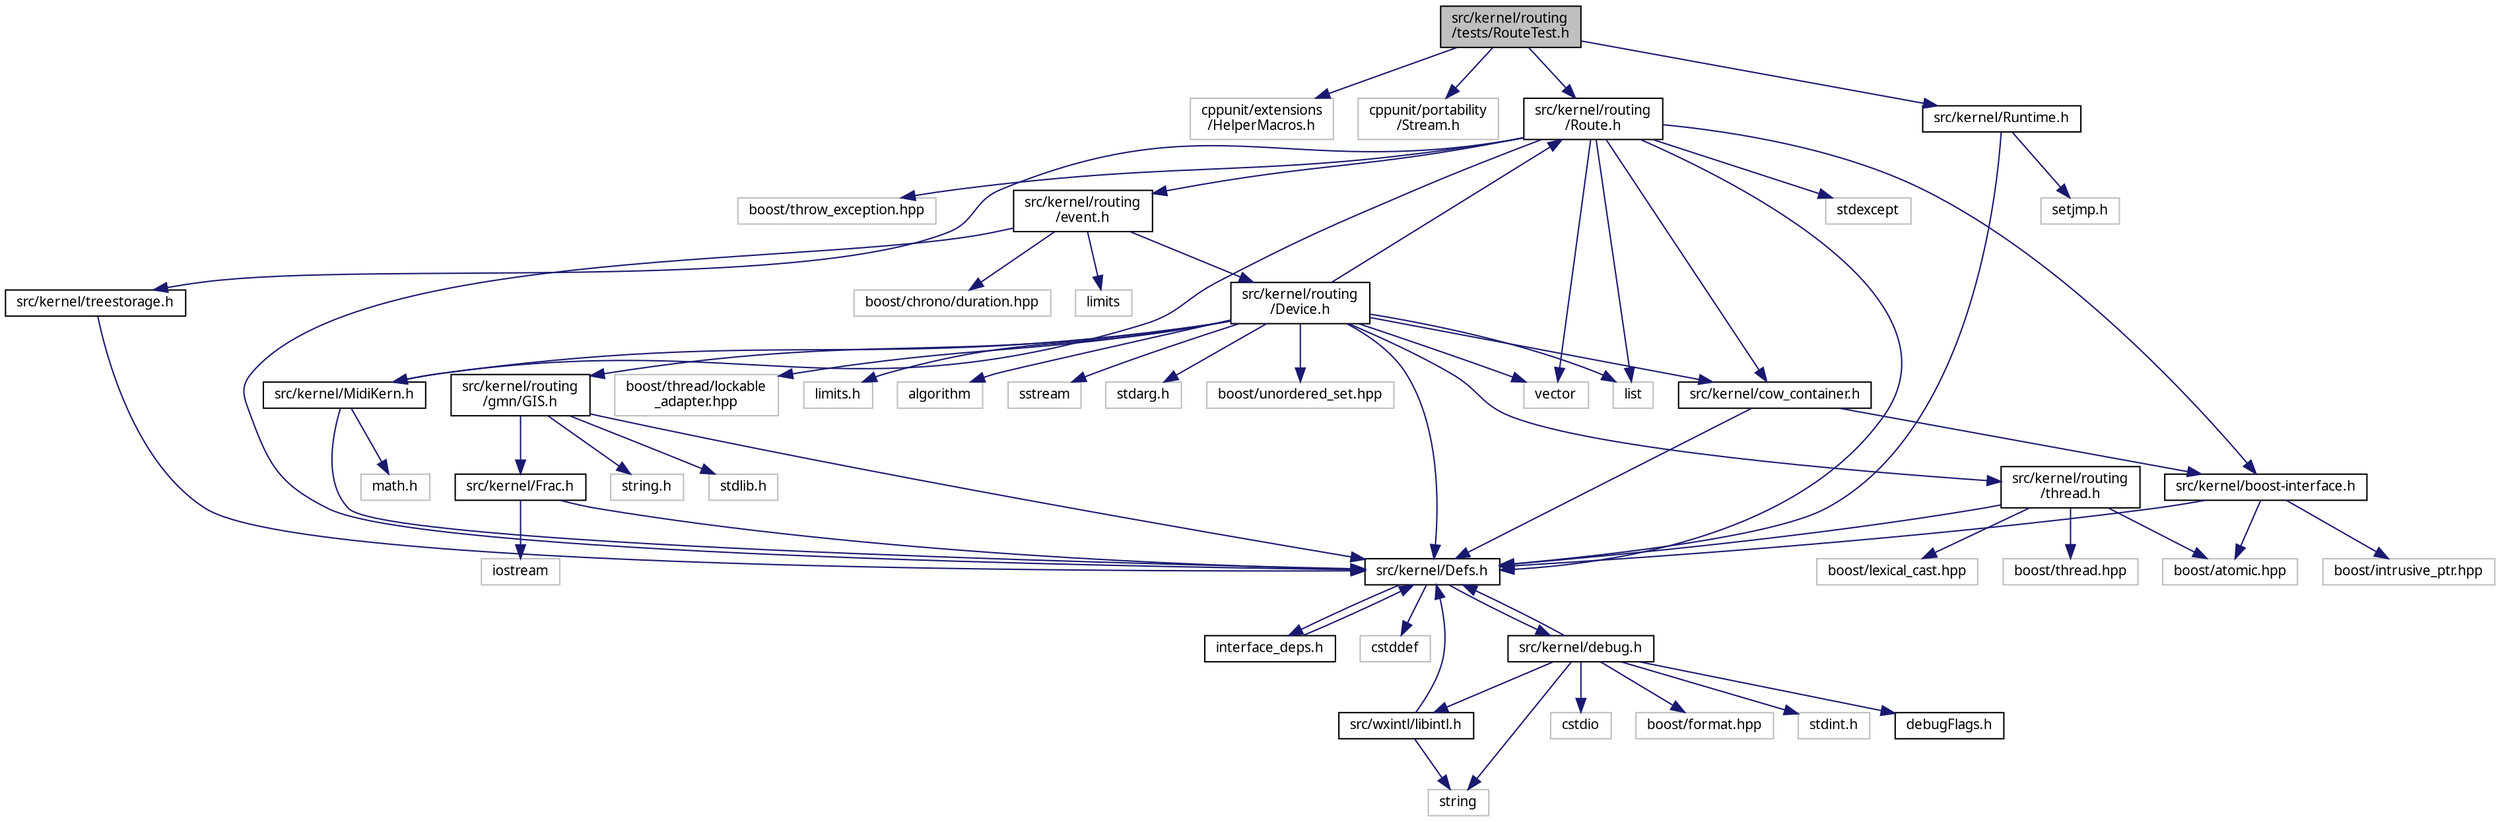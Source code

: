digraph "src/kernel/routing/tests/RouteTest.h"
{
  edge [fontname="Sans",fontsize="10",labelfontname="Sans",labelfontsize="10"];
  node [fontname="Sans",fontsize="10",shape=record];
  Node0 [label="src/kernel/routing\l/tests/RouteTest.h",height=0.2,width=0.4,color="black", fillcolor="grey75", style="filled", fontcolor="black"];
  Node0 -> Node1 [color="midnightblue",fontsize="10",style="solid",fontname="Sans"];
  Node1 [label="cppunit/extensions\l/HelperMacros.h",height=0.2,width=0.4,color="grey75", fillcolor="white", style="filled"];
  Node0 -> Node2 [color="midnightblue",fontsize="10",style="solid",fontname="Sans"];
  Node2 [label="cppunit/portability\l/Stream.h",height=0.2,width=0.4,color="grey75", fillcolor="white", style="filled"];
  Node0 -> Node3 [color="midnightblue",fontsize="10",style="solid",fontname="Sans"];
  Node3 [label="src/kernel/routing\l/Route.h",height=0.2,width=0.4,color="black", fillcolor="white", style="filled",URL="$d1/d65/Route_8h.html",tooltip="Routing. "];
  Node3 -> Node4 [color="midnightblue",fontsize="10",style="solid",fontname="Sans"];
  Node4 [label="src/kernel/Defs.h",height=0.2,width=0.4,color="black", fillcolor="white", style="filled",URL="$d1/d73/Defs_8h.html",tooltip="Common definitions. "];
  Node4 -> Node5 [color="midnightblue",fontsize="10",style="solid",fontname="Sans"];
  Node5 [label="interface_deps.h",height=0.2,width=0.4,color="black", fillcolor="white", style="filled",URL="$de/ddd/interface__deps_8h.html"];
  Node5 -> Node4 [color="midnightblue",fontsize="10",style="solid",fontname="Sans"];
  Node4 -> Node6 [color="midnightblue",fontsize="10",style="solid",fontname="Sans"];
  Node6 [label="cstddef",height=0.2,width=0.4,color="grey75", fillcolor="white", style="filled"];
  Node4 -> Node7 [color="midnightblue",fontsize="10",style="solid",fontname="Sans"];
  Node7 [label="src/kernel/debug.h",height=0.2,width=0.4,color="black", fillcolor="white", style="filled",URL="$db/d16/debug_8h.html"];
  Node7 -> Node4 [color="midnightblue",fontsize="10",style="solid",fontname="Sans"];
  Node7 -> Node8 [color="midnightblue",fontsize="10",style="solid",fontname="Sans"];
  Node8 [label="src/wxintl/libintl.h",height=0.2,width=0.4,color="black", fillcolor="white", style="filled",URL="$d4/d64/libintl_8h.html"];
  Node8 -> Node4 [color="midnightblue",fontsize="10",style="solid",fontname="Sans"];
  Node8 -> Node9 [color="midnightblue",fontsize="10",style="solid",fontname="Sans"];
  Node9 [label="string",height=0.2,width=0.4,color="grey75", fillcolor="white", style="filled"];
  Node7 -> Node9 [color="midnightblue",fontsize="10",style="solid",fontname="Sans"];
  Node7 -> Node10 [color="midnightblue",fontsize="10",style="solid",fontname="Sans"];
  Node10 [label="cstdio",height=0.2,width=0.4,color="grey75", fillcolor="white", style="filled"];
  Node7 -> Node11 [color="midnightblue",fontsize="10",style="solid",fontname="Sans"];
  Node11 [label="boost/format.hpp",height=0.2,width=0.4,color="grey75", fillcolor="white", style="filled"];
  Node7 -> Node12 [color="midnightblue",fontsize="10",style="solid",fontname="Sans"];
  Node12 [label="stdint.h",height=0.2,width=0.4,color="grey75", fillcolor="white", style="filled"];
  Node7 -> Node13 [color="midnightblue",fontsize="10",style="solid",fontname="Sans"];
  Node13 [label="debugFlags.h",height=0.2,width=0.4,color="black", fillcolor="white", style="filled",URL="$d4/dab/debugFlags_8h.html",tooltip="Debug flags for mutabor debug mode. "];
  Node3 -> Node14 [color="midnightblue",fontsize="10",style="solid",fontname="Sans"];
  Node14 [label="src/kernel/cow_container.h",height=0.2,width=0.4,color="black", fillcolor="white", style="filled",URL="$da/d28/cow__container_8h.html",tooltip="Copy on write container. "];
  Node14 -> Node4 [color="midnightblue",fontsize="10",style="solid",fontname="Sans"];
  Node14 -> Node15 [color="midnightblue",fontsize="10",style="solid",fontname="Sans"];
  Node15 [label="src/kernel/boost-interface.h",height=0.2,width=0.4,color="black", fillcolor="white", style="filled",URL="$d1/da4/boost-interface_8h.html",tooltip="Interface to the boost library. "];
  Node15 -> Node4 [color="midnightblue",fontsize="10",style="solid",fontname="Sans"];
  Node15 -> Node16 [color="midnightblue",fontsize="10",style="solid",fontname="Sans"];
  Node16 [label="boost/atomic.hpp",height=0.2,width=0.4,color="grey75", fillcolor="white", style="filled"];
  Node15 -> Node17 [color="midnightblue",fontsize="10",style="solid",fontname="Sans"];
  Node17 [label="boost/intrusive_ptr.hpp",height=0.2,width=0.4,color="grey75", fillcolor="white", style="filled"];
  Node3 -> Node18 [color="midnightblue",fontsize="10",style="solid",fontname="Sans"];
  Node18 [label="src/kernel/MidiKern.h",height=0.2,width=0.4,color="black", fillcolor="white", style="filled",URL="$da/dfd/MidiKern_8h.html"];
  Node18 -> Node4 [color="midnightblue",fontsize="10",style="solid",fontname="Sans"];
  Node18 -> Node19 [color="midnightblue",fontsize="10",style="solid",fontname="Sans"];
  Node19 [label="math.h",height=0.2,width=0.4,color="grey75", fillcolor="white", style="filled"];
  Node3 -> Node20 [color="midnightblue",fontsize="10",style="solid",fontname="Sans"];
  Node20 [label="src/kernel/treestorage.h",height=0.2,width=0.4,color="black", fillcolor="white", style="filled",URL="$db/dbe/treestorage_8h.html",tooltip="abstract class for tree like storage "];
  Node20 -> Node4 [color="midnightblue",fontsize="10",style="solid",fontname="Sans"];
  Node3 -> Node15 [color="midnightblue",fontsize="10",style="solid",fontname="Sans"];
  Node3 -> Node21 [color="midnightblue",fontsize="10",style="solid",fontname="Sans"];
  Node21 [label="list",height=0.2,width=0.4,color="grey75", fillcolor="white", style="filled"];
  Node3 -> Node22 [color="midnightblue",fontsize="10",style="solid",fontname="Sans"];
  Node22 [label="vector",height=0.2,width=0.4,color="grey75", fillcolor="white", style="filled"];
  Node3 -> Node23 [color="midnightblue",fontsize="10",style="solid",fontname="Sans"];
  Node23 [label="stdexcept",height=0.2,width=0.4,color="grey75", fillcolor="white", style="filled"];
  Node3 -> Node24 [color="midnightblue",fontsize="10",style="solid",fontname="Sans"];
  Node24 [label="boost/throw_exception.hpp",height=0.2,width=0.4,color="grey75", fillcolor="white", style="filled"];
  Node3 -> Node25 [color="midnightblue",fontsize="10",style="solid",fontname="Sans"];
  Node25 [label="src/kernel/routing\l/event.h",height=0.2,width=0.4,color="black", fillcolor="white", style="filled",URL="$dd/d20/event_8h.html"];
  Node25 -> Node4 [color="midnightblue",fontsize="10",style="solid",fontname="Sans"];
  Node25 -> Node26 [color="midnightblue",fontsize="10",style="solid",fontname="Sans"];
  Node26 [label="src/kernel/routing\l/Device.h",height=0.2,width=0.4,color="black", fillcolor="white", style="filled",URL="$de/d05/Device_8h.html",tooltip="Routing. "];
  Node26 -> Node4 [color="midnightblue",fontsize="10",style="solid",fontname="Sans"];
  Node26 -> Node14 [color="midnightblue",fontsize="10",style="solid",fontname="Sans"];
  Node26 -> Node27 [color="midnightblue",fontsize="10",style="solid",fontname="Sans"];
  Node27 [label="src/kernel/routing\l/gmn/GIS.h",height=0.2,width=0.4,color="black", fillcolor="white", style="filled",URL="$dd/d4d/GIS_8h.html"];
  Node27 -> Node4 [color="midnightblue",fontsize="10",style="solid",fontname="Sans"];
  Node27 -> Node28 [color="midnightblue",fontsize="10",style="solid",fontname="Sans"];
  Node28 [label="src/kernel/Frac.h",height=0.2,width=0.4,color="black", fillcolor="white", style="filled",URL="$df/d4f/Frac_8h.html",tooltip="Fraction class for Mutabor. "];
  Node28 -> Node4 [color="midnightblue",fontsize="10",style="solid",fontname="Sans"];
  Node28 -> Node29 [color="midnightblue",fontsize="10",style="solid",fontname="Sans"];
  Node29 [label="iostream",height=0.2,width=0.4,color="grey75", fillcolor="white", style="filled"];
  Node27 -> Node30 [color="midnightblue",fontsize="10",style="solid",fontname="Sans"];
  Node30 [label="string.h",height=0.2,width=0.4,color="grey75", fillcolor="white", style="filled"];
  Node27 -> Node31 [color="midnightblue",fontsize="10",style="solid",fontname="Sans"];
  Node31 [label="stdlib.h",height=0.2,width=0.4,color="grey75", fillcolor="white", style="filled"];
  Node26 -> Node3 [color="midnightblue",fontsize="10",style="solid",fontname="Sans"];
  Node26 -> Node32 [color="midnightblue",fontsize="10",style="solid",fontname="Sans"];
  Node32 [label="src/kernel/routing\l/thread.h",height=0.2,width=0.4,color="black", fillcolor="white", style="filled",URL="$db/dd5/thread_8h.html"];
  Node32 -> Node4 [color="midnightblue",fontsize="10",style="solid",fontname="Sans"];
  Node32 -> Node33 [color="midnightblue",fontsize="10",style="solid",fontname="Sans"];
  Node33 [label="boost/thread.hpp",height=0.2,width=0.4,color="grey75", fillcolor="white", style="filled"];
  Node32 -> Node16 [color="midnightblue",fontsize="10",style="solid",fontname="Sans"];
  Node32 -> Node34 [color="midnightblue",fontsize="10",style="solid",fontname="Sans"];
  Node34 [label="boost/lexical_cast.hpp",height=0.2,width=0.4,color="grey75", fillcolor="white", style="filled"];
  Node26 -> Node35 [color="midnightblue",fontsize="10",style="solid",fontname="Sans"];
  Node35 [label="boost/thread/lockable\l_adapter.hpp",height=0.2,width=0.4,color="grey75", fillcolor="white", style="filled"];
  Node26 -> Node18 [color="midnightblue",fontsize="10",style="solid",fontname="Sans"];
  Node26 -> Node22 [color="midnightblue",fontsize="10",style="solid",fontname="Sans"];
  Node26 -> Node21 [color="midnightblue",fontsize="10",style="solid",fontname="Sans"];
  Node26 -> Node36 [color="midnightblue",fontsize="10",style="solid",fontname="Sans"];
  Node36 [label="limits.h",height=0.2,width=0.4,color="grey75", fillcolor="white", style="filled"];
  Node26 -> Node37 [color="midnightblue",fontsize="10",style="solid",fontname="Sans"];
  Node37 [label="algorithm",height=0.2,width=0.4,color="grey75", fillcolor="white", style="filled"];
  Node26 -> Node38 [color="midnightblue",fontsize="10",style="solid",fontname="Sans"];
  Node38 [label="sstream",height=0.2,width=0.4,color="grey75", fillcolor="white", style="filled"];
  Node26 -> Node39 [color="midnightblue",fontsize="10",style="solid",fontname="Sans"];
  Node39 [label="stdarg.h",height=0.2,width=0.4,color="grey75", fillcolor="white", style="filled"];
  Node26 -> Node40 [color="midnightblue",fontsize="10",style="solid",fontname="Sans"];
  Node40 [label="boost/unordered_set.hpp",height=0.2,width=0.4,color="grey75", fillcolor="white", style="filled"];
  Node25 -> Node41 [color="midnightblue",fontsize="10",style="solid",fontname="Sans"];
  Node41 [label="boost/chrono/duration.hpp",height=0.2,width=0.4,color="grey75", fillcolor="white", style="filled"];
  Node25 -> Node42 [color="midnightblue",fontsize="10",style="solid",fontname="Sans"];
  Node42 [label="limits",height=0.2,width=0.4,color="grey75", fillcolor="white", style="filled"];
  Node0 -> Node43 [color="midnightblue",fontsize="10",style="solid",fontname="Sans"];
  Node43 [label="src/kernel/Runtime.h",height=0.2,width=0.4,color="black", fillcolor="white", style="filled",URL="$d5/d84/Runtime_8h.html",tooltip="Runtime functions of the (mainly C) old kernel of Mutabor. "];
  Node43 -> Node4 [color="midnightblue",fontsize="10",style="solid",fontname="Sans"];
  Node43 -> Node44 [color="midnightblue",fontsize="10",style="solid",fontname="Sans"];
  Node44 [label="setjmp.h",height=0.2,width=0.4,color="grey75", fillcolor="white", style="filled"];
}
